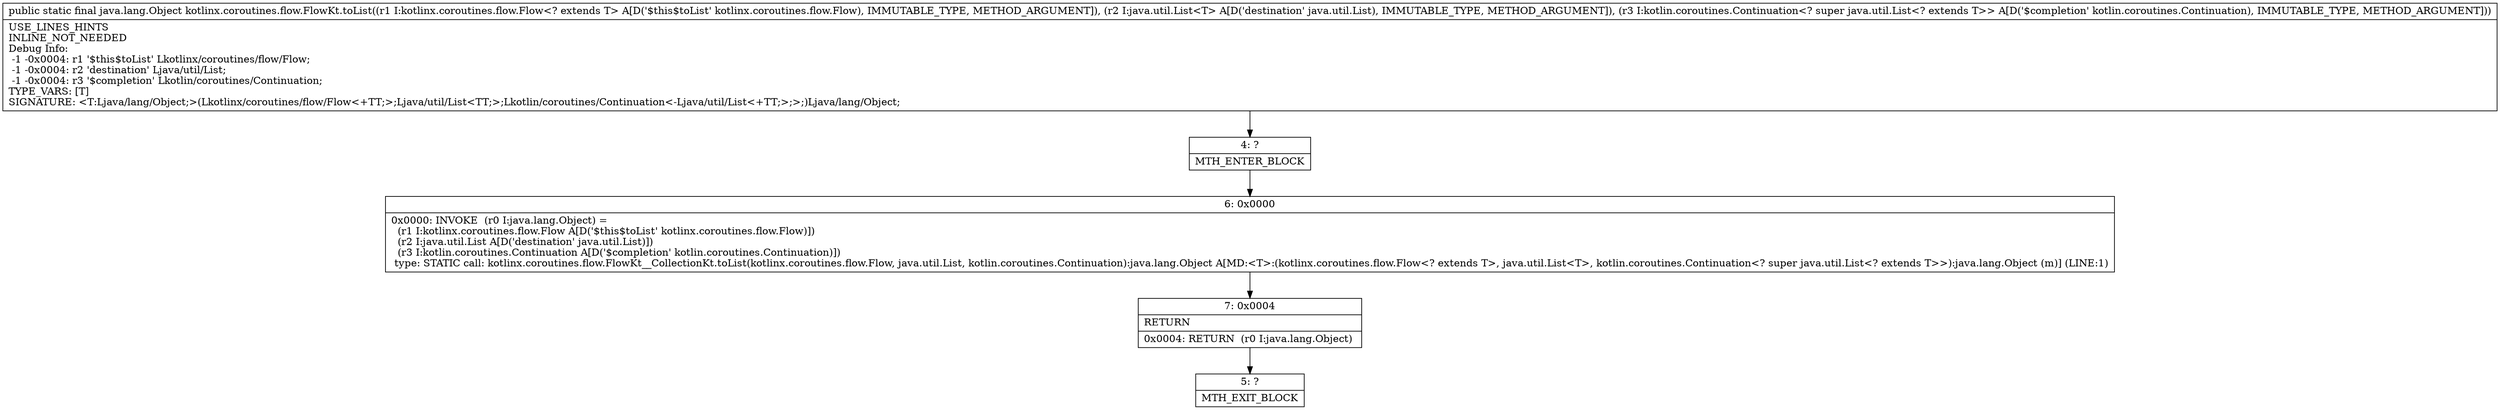 digraph "CFG forkotlinx.coroutines.flow.FlowKt.toList(Lkotlinx\/coroutines\/flow\/Flow;Ljava\/util\/List;Lkotlin\/coroutines\/Continuation;)Ljava\/lang\/Object;" {
Node_4 [shape=record,label="{4\:\ ?|MTH_ENTER_BLOCK\l}"];
Node_6 [shape=record,label="{6\:\ 0x0000|0x0000: INVOKE  (r0 I:java.lang.Object) = \l  (r1 I:kotlinx.coroutines.flow.Flow A[D('$this$toList' kotlinx.coroutines.flow.Flow)])\l  (r2 I:java.util.List A[D('destination' java.util.List)])\l  (r3 I:kotlin.coroutines.Continuation A[D('$completion' kotlin.coroutines.Continuation)])\l type: STATIC call: kotlinx.coroutines.flow.FlowKt__CollectionKt.toList(kotlinx.coroutines.flow.Flow, java.util.List, kotlin.coroutines.Continuation):java.lang.Object A[MD:\<T\>:(kotlinx.coroutines.flow.Flow\<? extends T\>, java.util.List\<T\>, kotlin.coroutines.Continuation\<? super java.util.List\<? extends T\>\>):java.lang.Object (m)] (LINE:1)\l}"];
Node_7 [shape=record,label="{7\:\ 0x0004|RETURN\l|0x0004: RETURN  (r0 I:java.lang.Object) \l}"];
Node_5 [shape=record,label="{5\:\ ?|MTH_EXIT_BLOCK\l}"];
MethodNode[shape=record,label="{public static final java.lang.Object kotlinx.coroutines.flow.FlowKt.toList((r1 I:kotlinx.coroutines.flow.Flow\<? extends T\> A[D('$this$toList' kotlinx.coroutines.flow.Flow), IMMUTABLE_TYPE, METHOD_ARGUMENT]), (r2 I:java.util.List\<T\> A[D('destination' java.util.List), IMMUTABLE_TYPE, METHOD_ARGUMENT]), (r3 I:kotlin.coroutines.Continuation\<? super java.util.List\<? extends T\>\> A[D('$completion' kotlin.coroutines.Continuation), IMMUTABLE_TYPE, METHOD_ARGUMENT]))  | USE_LINES_HINTS\lINLINE_NOT_NEEDED\lDebug Info:\l  \-1 \-0x0004: r1 '$this$toList' Lkotlinx\/coroutines\/flow\/Flow;\l  \-1 \-0x0004: r2 'destination' Ljava\/util\/List;\l  \-1 \-0x0004: r3 '$completion' Lkotlin\/coroutines\/Continuation;\lTYPE_VARS: [T]\lSIGNATURE: \<T:Ljava\/lang\/Object;\>(Lkotlinx\/coroutines\/flow\/Flow\<+TT;\>;Ljava\/util\/List\<TT;\>;Lkotlin\/coroutines\/Continuation\<\-Ljava\/util\/List\<+TT;\>;\>;)Ljava\/lang\/Object;\l}"];
MethodNode -> Node_4;Node_4 -> Node_6;
Node_6 -> Node_7;
Node_7 -> Node_5;
}

